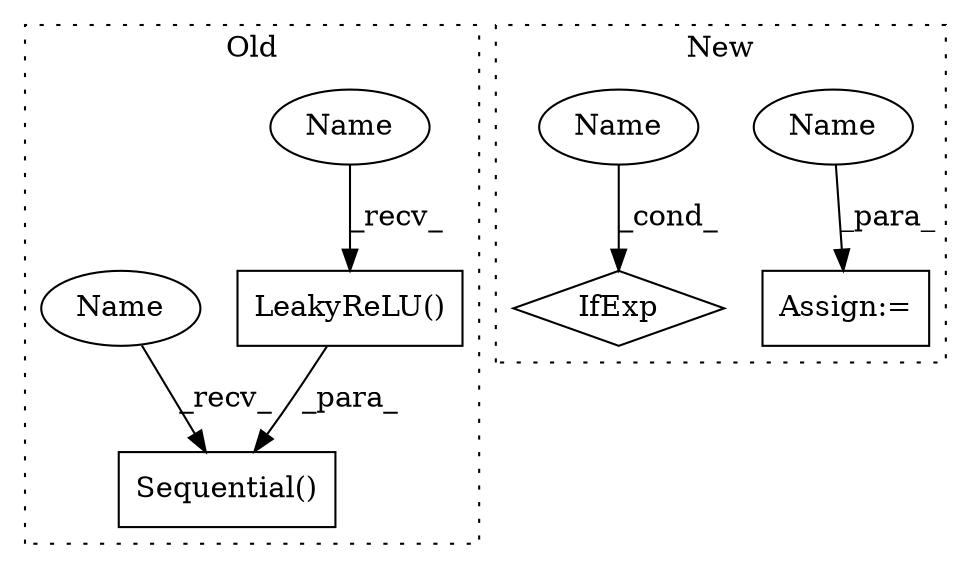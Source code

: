digraph G {
subgraph cluster0 {
1 [label="LeakyReLU()" a="75" s="10025" l="26" shape="box"];
4 [label="Sequential()" a="75" s="9944,10105" l="27,10" shape="box"];
7 [label="Name" a="87" s="10025" l="2" shape="ellipse"];
8 [label="Name" a="87" s="9944" l="2" shape="ellipse"];
label = "Old";
style="dotted";
}
subgraph cluster1 {
2 [label="IfExp" a="51" s="10417,10424" l="4,6" shape="diamond"];
3 [label="Assign:=" a="68" s="10362" l="3" shape="box"];
5 [label="Name" a="87" s="10365" l="3" shape="ellipse"];
6 [label="Name" a="87" s="10421" l="3" shape="ellipse"];
label = "New";
style="dotted";
}
1 -> 4 [label="_para_"];
5 -> 3 [label="_para_"];
6 -> 2 [label="_cond_"];
7 -> 1 [label="_recv_"];
8 -> 4 [label="_recv_"];
}